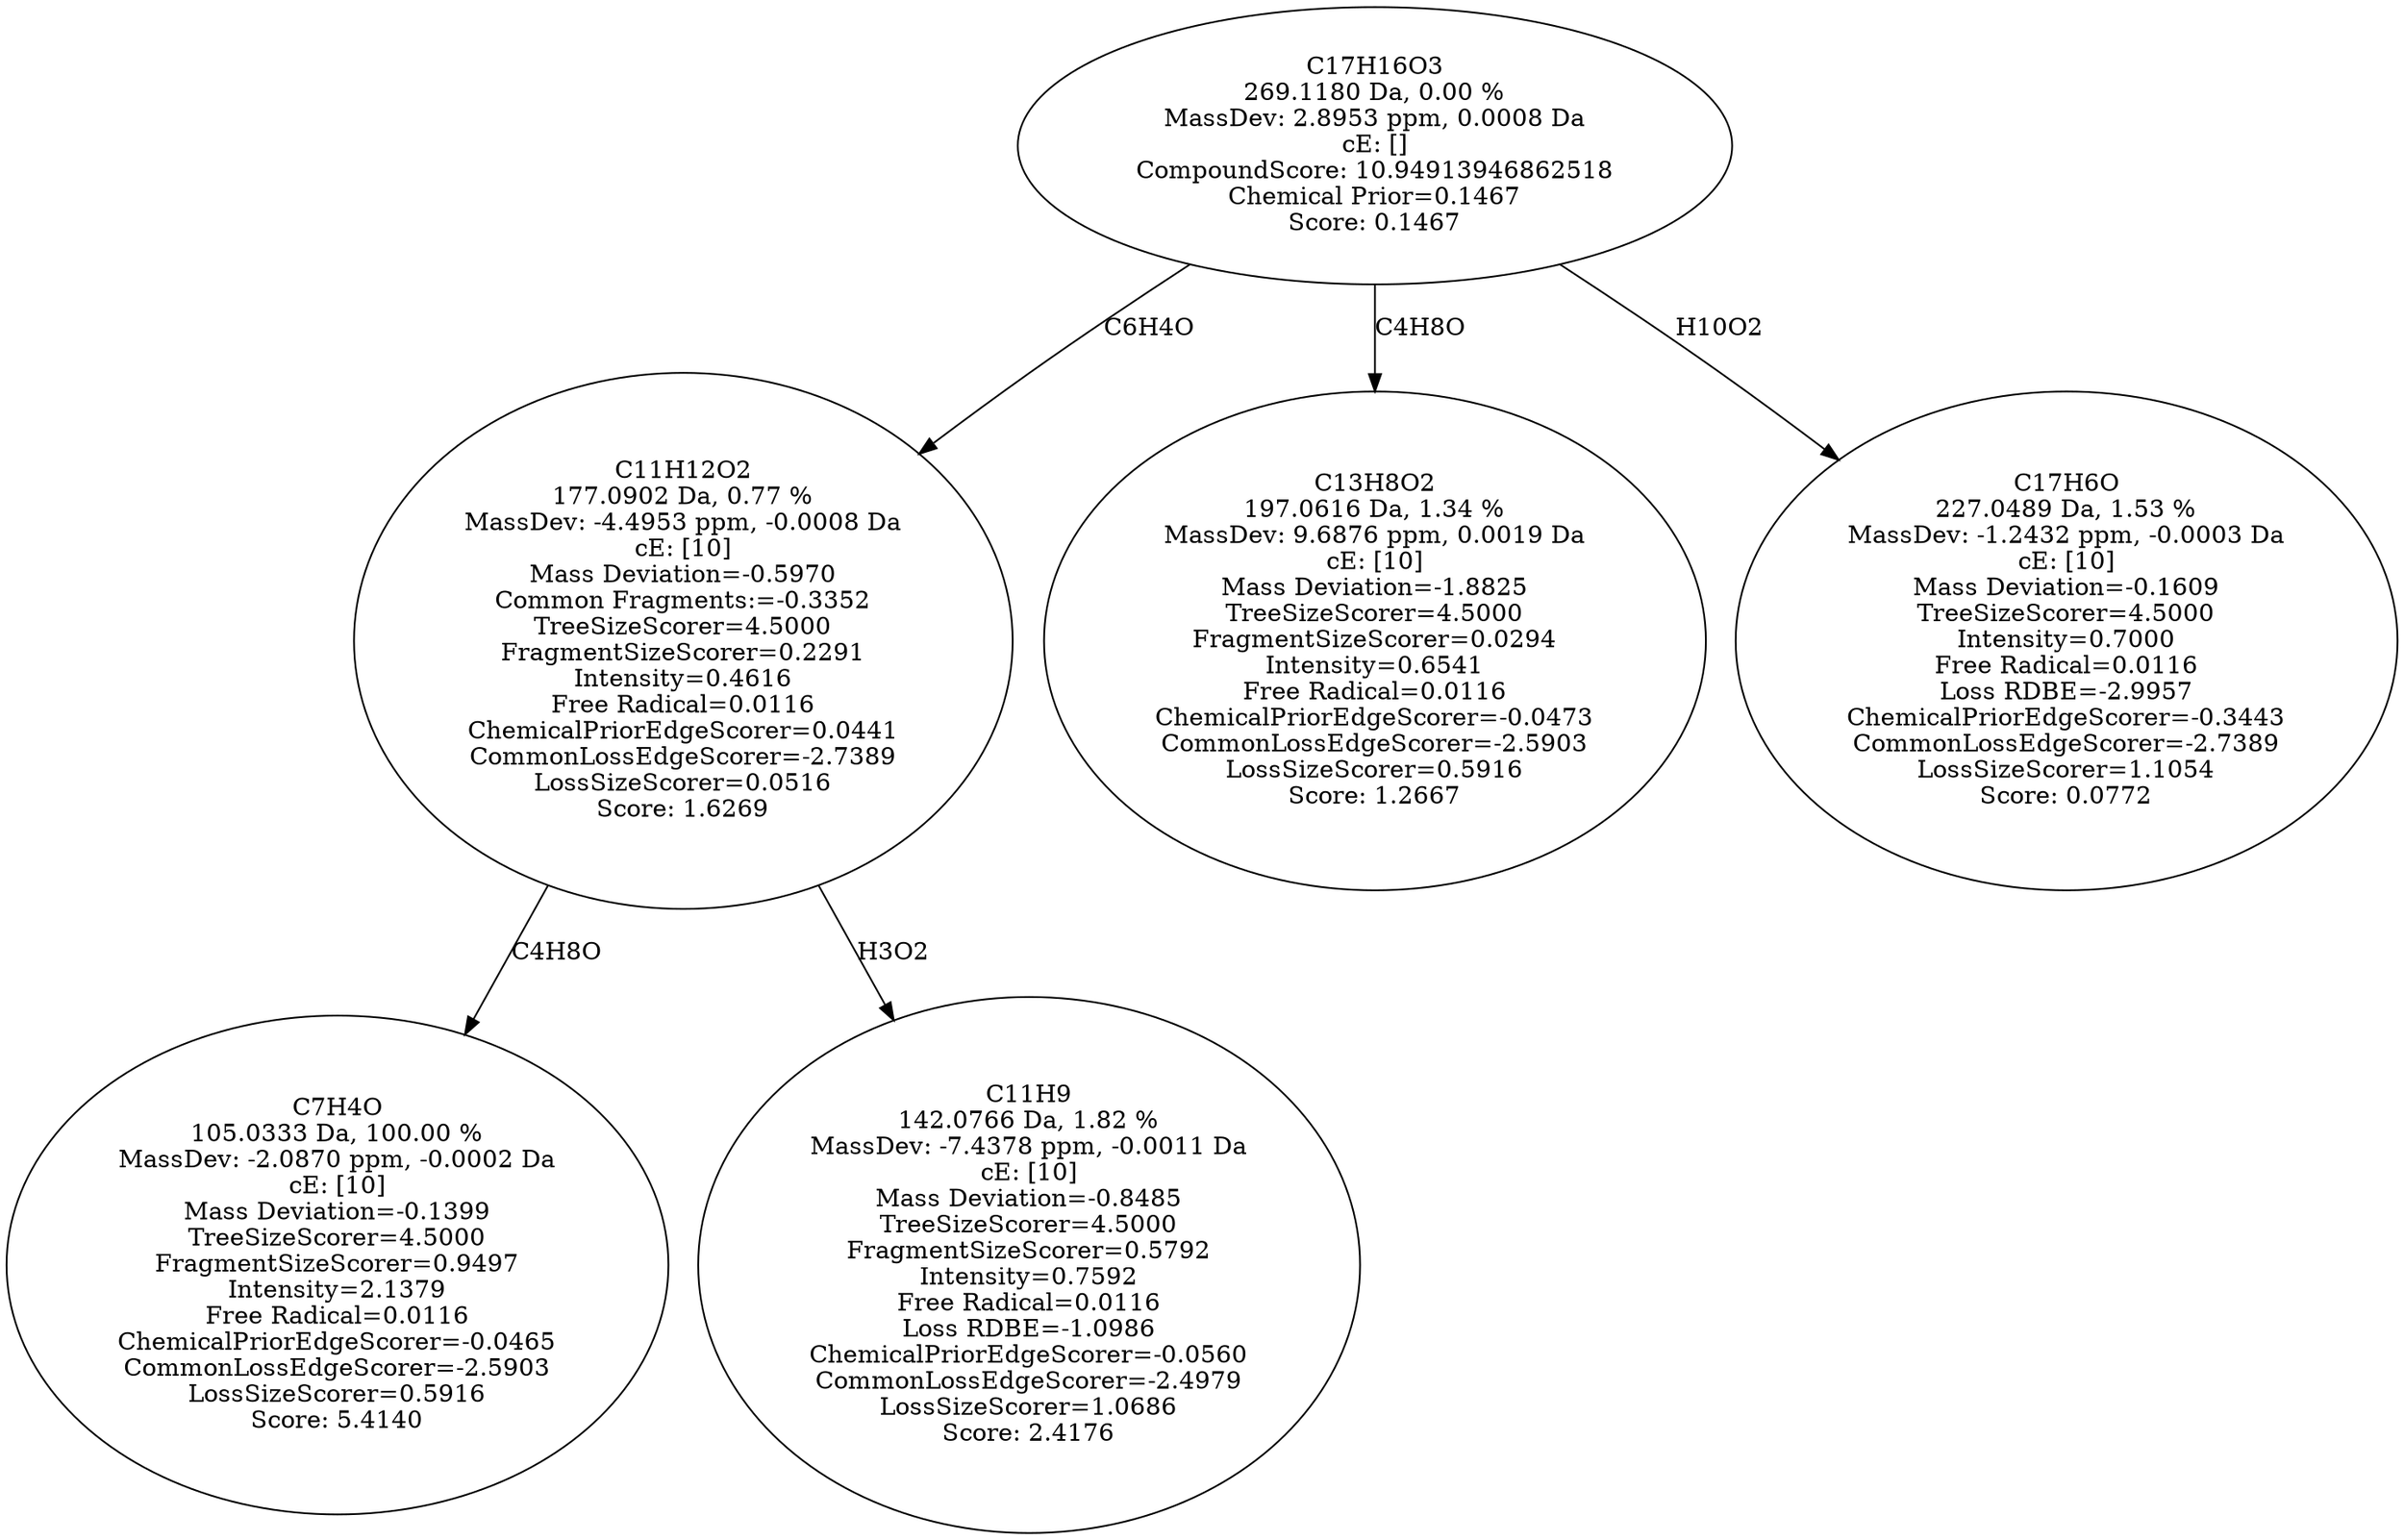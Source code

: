 strict digraph {
v1 [label="C7H4O\n105.0333 Da, 100.00 %\nMassDev: -2.0870 ppm, -0.0002 Da\ncE: [10]\nMass Deviation=-0.1399\nTreeSizeScorer=4.5000\nFragmentSizeScorer=0.9497\nIntensity=2.1379\nFree Radical=0.0116\nChemicalPriorEdgeScorer=-0.0465\nCommonLossEdgeScorer=-2.5903\nLossSizeScorer=0.5916\nScore: 5.4140"];
v2 [label="C11H9\n142.0766 Da, 1.82 %\nMassDev: -7.4378 ppm, -0.0011 Da\ncE: [10]\nMass Deviation=-0.8485\nTreeSizeScorer=4.5000\nFragmentSizeScorer=0.5792\nIntensity=0.7592\nFree Radical=0.0116\nLoss RDBE=-1.0986\nChemicalPriorEdgeScorer=-0.0560\nCommonLossEdgeScorer=-2.4979\nLossSizeScorer=1.0686\nScore: 2.4176"];
v3 [label="C11H12O2\n177.0902 Da, 0.77 %\nMassDev: -4.4953 ppm, -0.0008 Da\ncE: [10]\nMass Deviation=-0.5970\nCommon Fragments:=-0.3352\nTreeSizeScorer=4.5000\nFragmentSizeScorer=0.2291\nIntensity=0.4616\nFree Radical=0.0116\nChemicalPriorEdgeScorer=0.0441\nCommonLossEdgeScorer=-2.7389\nLossSizeScorer=0.0516\nScore: 1.6269"];
v4 [label="C13H8O2\n197.0616 Da, 1.34 %\nMassDev: 9.6876 ppm, 0.0019 Da\ncE: [10]\nMass Deviation=-1.8825\nTreeSizeScorer=4.5000\nFragmentSizeScorer=0.0294\nIntensity=0.6541\nFree Radical=0.0116\nChemicalPriorEdgeScorer=-0.0473\nCommonLossEdgeScorer=-2.5903\nLossSizeScorer=0.5916\nScore: 1.2667"];
v5 [label="C17H6O\n227.0489 Da, 1.53 %\nMassDev: -1.2432 ppm, -0.0003 Da\ncE: [10]\nMass Deviation=-0.1609\nTreeSizeScorer=4.5000\nIntensity=0.7000\nFree Radical=0.0116\nLoss RDBE=-2.9957\nChemicalPriorEdgeScorer=-0.3443\nCommonLossEdgeScorer=-2.7389\nLossSizeScorer=1.1054\nScore: 0.0772"];
v6 [label="C17H16O3\n269.1180 Da, 0.00 %\nMassDev: 2.8953 ppm, 0.0008 Da\ncE: []\nCompoundScore: 10.94913946862518\nChemical Prior=0.1467\nScore: 0.1467"];
v3 -> v1 [label="C4H8O"];
v3 -> v2 [label="H3O2"];
v6 -> v3 [label="C6H4O"];
v6 -> v4 [label="C4H8O"];
v6 -> v5 [label="H10O2"];
}